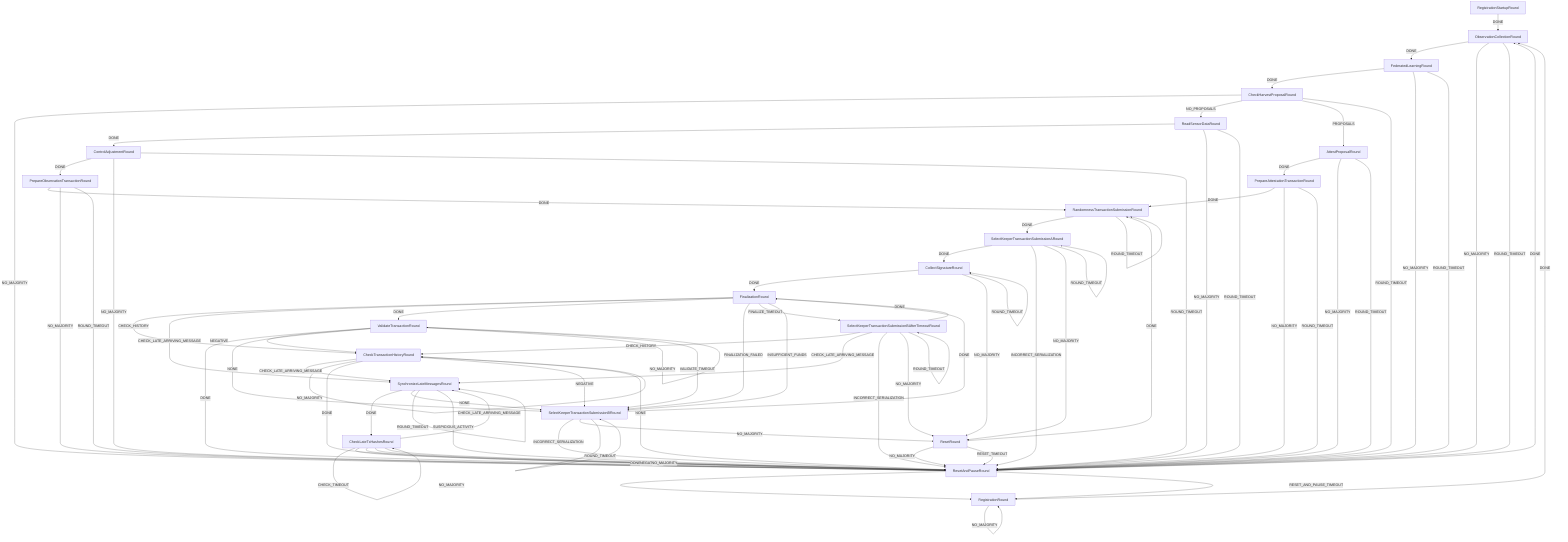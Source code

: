 graph TD
  RegistrationStartupRound
  AttestProposalRound
  CheckHarvestProposalRound
  CheckLateTxHashesRound
  CheckTransactionHistoryRound
  CollectSignatureRound
  ControlAdjustmentRound
  FederatedLearningRound
  FinalizationRound
  ObservationCollectionRound
  PrepareAttestationTransactionRound
  PrepareObservationTransactionRound
  RandomnessTransactionSubmissionRound
  ReadSensorDataRound
  RegistrationRound
  RegistrationStartupRound
  ResetAndPauseRound
  ResetRound
  SelectKeeperTransactionSubmissionARound
  SelectKeeperTransactionSubmissionBAfterTimeoutRound
  SelectKeeperTransactionSubmissionBRound
  SynchronizeLateMessagesRound
  ValidateTransactionRound
  AttestProposalRound -->|DONE| PrepareAttestationTransactionRound
  AttestProposalRound -->|NO_MAJORITY| ResetAndPauseRound
  AttestProposalRound -->|ROUND_TIMEOUT| ResetAndPauseRound
  CheckHarvestProposalRound -->|NO_MAJORITY| ResetAndPauseRound
  CheckHarvestProposalRound -->|NO_PROPOSALS| ReadSensorDataRound
  CheckHarvestProposalRound -->|PROPOSALS| AttestProposalRound
  CheckHarvestProposalRound -->|ROUND_TIMEOUT| ResetAndPauseRound
  CheckLateTxHashesRound -->|CHECK_LATE_ARRIVING_MESSAGE| SynchronizeLateMessagesRound
  CheckLateTxHashesRound -->|CHECK_TIMEOUT| CheckLateTxHashesRound
  CheckLateTxHashesRound -->|DONE| ResetAndPauseRound
  CheckLateTxHashesRound -->|NEGATIVE| ResetAndPauseRound
  CheckLateTxHashesRound -->|NONE| ResetAndPauseRound
  CheckLateTxHashesRound -->|NO_MAJORITY| ResetAndPauseRound
  CheckTransactionHistoryRound -->|CHECK_LATE_ARRIVING_MESSAGE| SynchronizeLateMessagesRound
  CheckTransactionHistoryRound -->|CHECK_TIMEOUT| CheckTransactionHistoryRound
  CheckTransactionHistoryRound -->|DONE| ResetAndPauseRound
  CheckTransactionHistoryRound -->|NEGATIVE| SelectKeeperTransactionSubmissionBRound
  CheckTransactionHistoryRound -->|NONE| ResetAndPauseRound
  CheckTransactionHistoryRound -->|NO_MAJORITY| CheckTransactionHistoryRound
  CollectSignatureRound -->|DONE| FinalizationRound
  CollectSignatureRound -->|NO_MAJORITY| ResetRound
  CollectSignatureRound -->|ROUND_TIMEOUT| CollectSignatureRound
  ControlAdjustmentRound -->|DONE| PrepareObservationTransactionRound
  ControlAdjustmentRound -->|NO_MAJORITY| ResetAndPauseRound
  ControlAdjustmentRound -->|ROUND_TIMEOUT| ResetAndPauseRound
  FederatedLearningRound -->|DONE| CheckHarvestProposalRound
  FederatedLearningRound -->|NO_MAJORITY| ResetAndPauseRound
  FederatedLearningRound -->|ROUND_TIMEOUT| ResetAndPauseRound
  FinalizationRound -->|CHECK_HISTORY| CheckTransactionHistoryRound
  FinalizationRound -->|CHECK_LATE_ARRIVING_MESSAGE| SynchronizeLateMessagesRound
  FinalizationRound -->|DONE| ValidateTransactionRound
  FinalizationRound -->|FINALIZATION_FAILED| SelectKeeperTransactionSubmissionBRound
  FinalizationRound -->|FINALIZE_TIMEOUT| SelectKeeperTransactionSubmissionBAfterTimeoutRound
  FinalizationRound -->|INSUFFICIENT_FUNDS| SelectKeeperTransactionSubmissionBRound
  ObservationCollectionRound -->|DONE| FederatedLearningRound
  ObservationCollectionRound -->|NO_MAJORITY| ResetAndPauseRound
  ObservationCollectionRound -->|ROUND_TIMEOUT| ResetAndPauseRound
  PrepareAttestationTransactionRound -->|DONE| RandomnessTransactionSubmissionRound
  PrepareAttestationTransactionRound -->|NO_MAJORITY| ResetAndPauseRound
  PrepareAttestationTransactionRound -->|ROUND_TIMEOUT| ResetAndPauseRound
  PrepareObservationTransactionRound -->|DONE| RandomnessTransactionSubmissionRound
  PrepareObservationTransactionRound -->|NO_MAJORITY| ResetAndPauseRound
  PrepareObservationTransactionRound -->|ROUND_TIMEOUT| ResetAndPauseRound
  RandomnessTransactionSubmissionRound -->|DONE| SelectKeeperTransactionSubmissionARound
  RandomnessTransactionSubmissionRound -->|NO_MAJORITY| RandomnessTransactionSubmissionRound
  RandomnessTransactionSubmissionRound -->|ROUND_TIMEOUT| RandomnessTransactionSubmissionRound
  ReadSensorDataRound -->|DONE| ControlAdjustmentRound
  ReadSensorDataRound -->|NO_MAJORITY| ResetAndPauseRound
  ReadSensorDataRound -->|ROUND_TIMEOUT| ResetAndPauseRound
  RegistrationRound -->|DONE| ObservationCollectionRound
  RegistrationRound -->|NO_MAJORITY| RegistrationRound
  RegistrationStartupRound -->|DONE| ObservationCollectionRound
  ResetAndPauseRound -->|DONE| ObservationCollectionRound
  ResetAndPauseRound -->|NO_MAJORITY| RegistrationRound
  ResetAndPauseRound -->|RESET_AND_PAUSE_TIMEOUT| RegistrationRound
  ResetRound -->|DONE| RandomnessTransactionSubmissionRound
  ResetRound -->|NO_MAJORITY| ResetAndPauseRound
  ResetRound -->|RESET_TIMEOUT| ResetAndPauseRound
  SelectKeeperTransactionSubmissionARound -->|DONE| CollectSignatureRound
  SelectKeeperTransactionSubmissionARound -->|INCORRECT_SERIALIZATION| ResetAndPauseRound
  SelectKeeperTransactionSubmissionARound -->|NO_MAJORITY| ResetRound
  SelectKeeperTransactionSubmissionARound -->|ROUND_TIMEOUT| SelectKeeperTransactionSubmissionARound
  SelectKeeperTransactionSubmissionBAfterTimeoutRound -->|CHECK_HISTORY| CheckTransactionHistoryRound
  SelectKeeperTransactionSubmissionBAfterTimeoutRound -->|CHECK_LATE_ARRIVING_MESSAGE| SynchronizeLateMessagesRound
  SelectKeeperTransactionSubmissionBAfterTimeoutRound -->|DONE| FinalizationRound
  SelectKeeperTransactionSubmissionBAfterTimeoutRound -->|INCORRECT_SERIALIZATION| ResetAndPauseRound
  SelectKeeperTransactionSubmissionBAfterTimeoutRound -->|NO_MAJORITY| ResetRound
  SelectKeeperTransactionSubmissionBAfterTimeoutRound -->|ROUND_TIMEOUT| SelectKeeperTransactionSubmissionBAfterTimeoutRound
  SelectKeeperTransactionSubmissionBRound -->|DONE| FinalizationRound
  SelectKeeperTransactionSubmissionBRound -->|INCORRECT_SERIALIZATION| ResetAndPauseRound
  SelectKeeperTransactionSubmissionBRound -->|NO_MAJORITY| ResetRound
  SelectKeeperTransactionSubmissionBRound -->|ROUND_TIMEOUT| SelectKeeperTransactionSubmissionBRound
  SynchronizeLateMessagesRound -->|DONE| CheckLateTxHashesRound
  SynchronizeLateMessagesRound -->|NONE| SelectKeeperTransactionSubmissionBRound
  SynchronizeLateMessagesRound -->|ROUND_TIMEOUT| SynchronizeLateMessagesRound
  SynchronizeLateMessagesRound -->|SUSPICIOUS_ACTIVITY| ResetAndPauseRound
  ValidateTransactionRound -->|DONE| ResetAndPauseRound
  ValidateTransactionRound -->|NEGATIVE| CheckTransactionHistoryRound
  ValidateTransactionRound -->|NONE| SelectKeeperTransactionSubmissionBRound
  ValidateTransactionRound -->|NO_MAJORITY| ValidateTransactionRound
  ValidateTransactionRound -->|VALIDATE_TIMEOUT| SelectKeeperTransactionSubmissionBRound